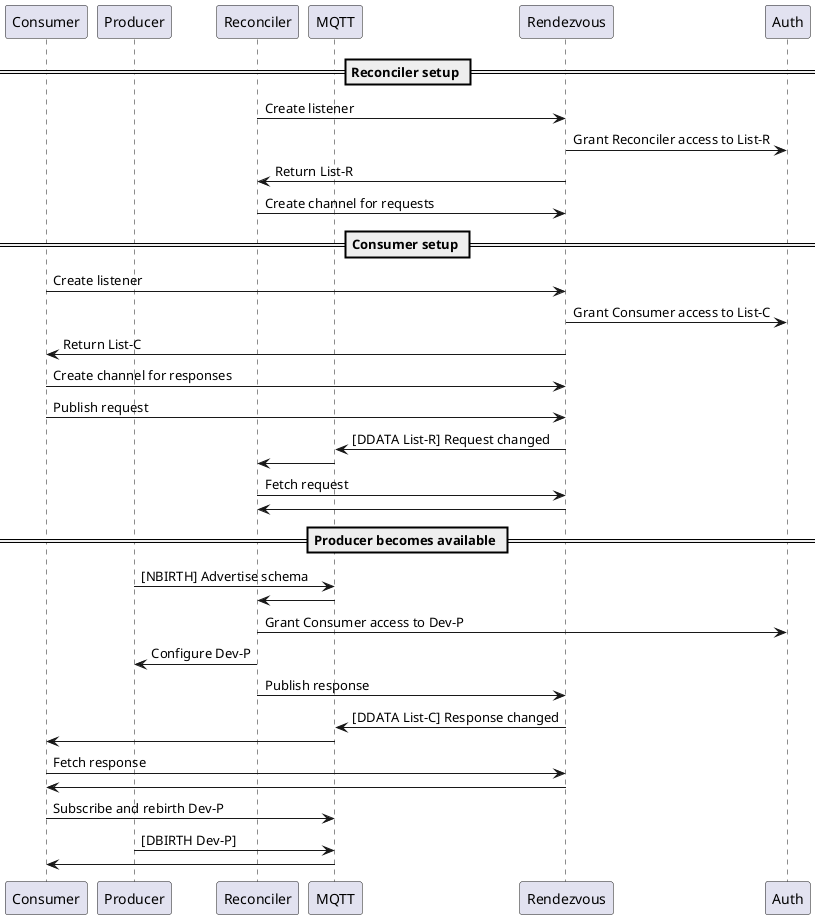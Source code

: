 @startuml

participant     Consumer        as cn
participant     Producer        as pr
participant     Reconciler      as rc
participant     MQTT            as sp
participant     Rendezvous      as rv
participant     Auth            as au

== Reconciler setup ==
rc -> rv    : Create listener
rv -> au    : Grant Reconciler access to List-R
rv -> rc    : Return List-R
rc -> rv    : Create channel for requests

== Consumer setup ==
cn -> rv    : Create listener
rv -> au    : Grant Consumer access to List-C
rv -> cn    : Return List-C
cn -> rv    : Create channel for responses
cn -> rv    : Publish request
rv -> sp    : [DDATA List-R] Request changed
sp -> rc
rc -> rv    : Fetch request
rv -> rc

== Producer becomes available ==
pr -> sp    : [NBIRTH] Advertise schema
sp -> rc
rc -> au    : Grant Consumer access to Dev-P
rc -> pr    : Configure Dev-P
rc -> rv    : Publish response
rv -> sp    : [DDATA List-C] Response changed
sp -> cn
cn -> rv    : Fetch response
rv -> cn
cn -> sp    : Subscribe and rebirth Dev-P
pr -> sp    : [DBIRTH Dev-P]
sp -> cn

@enduml
